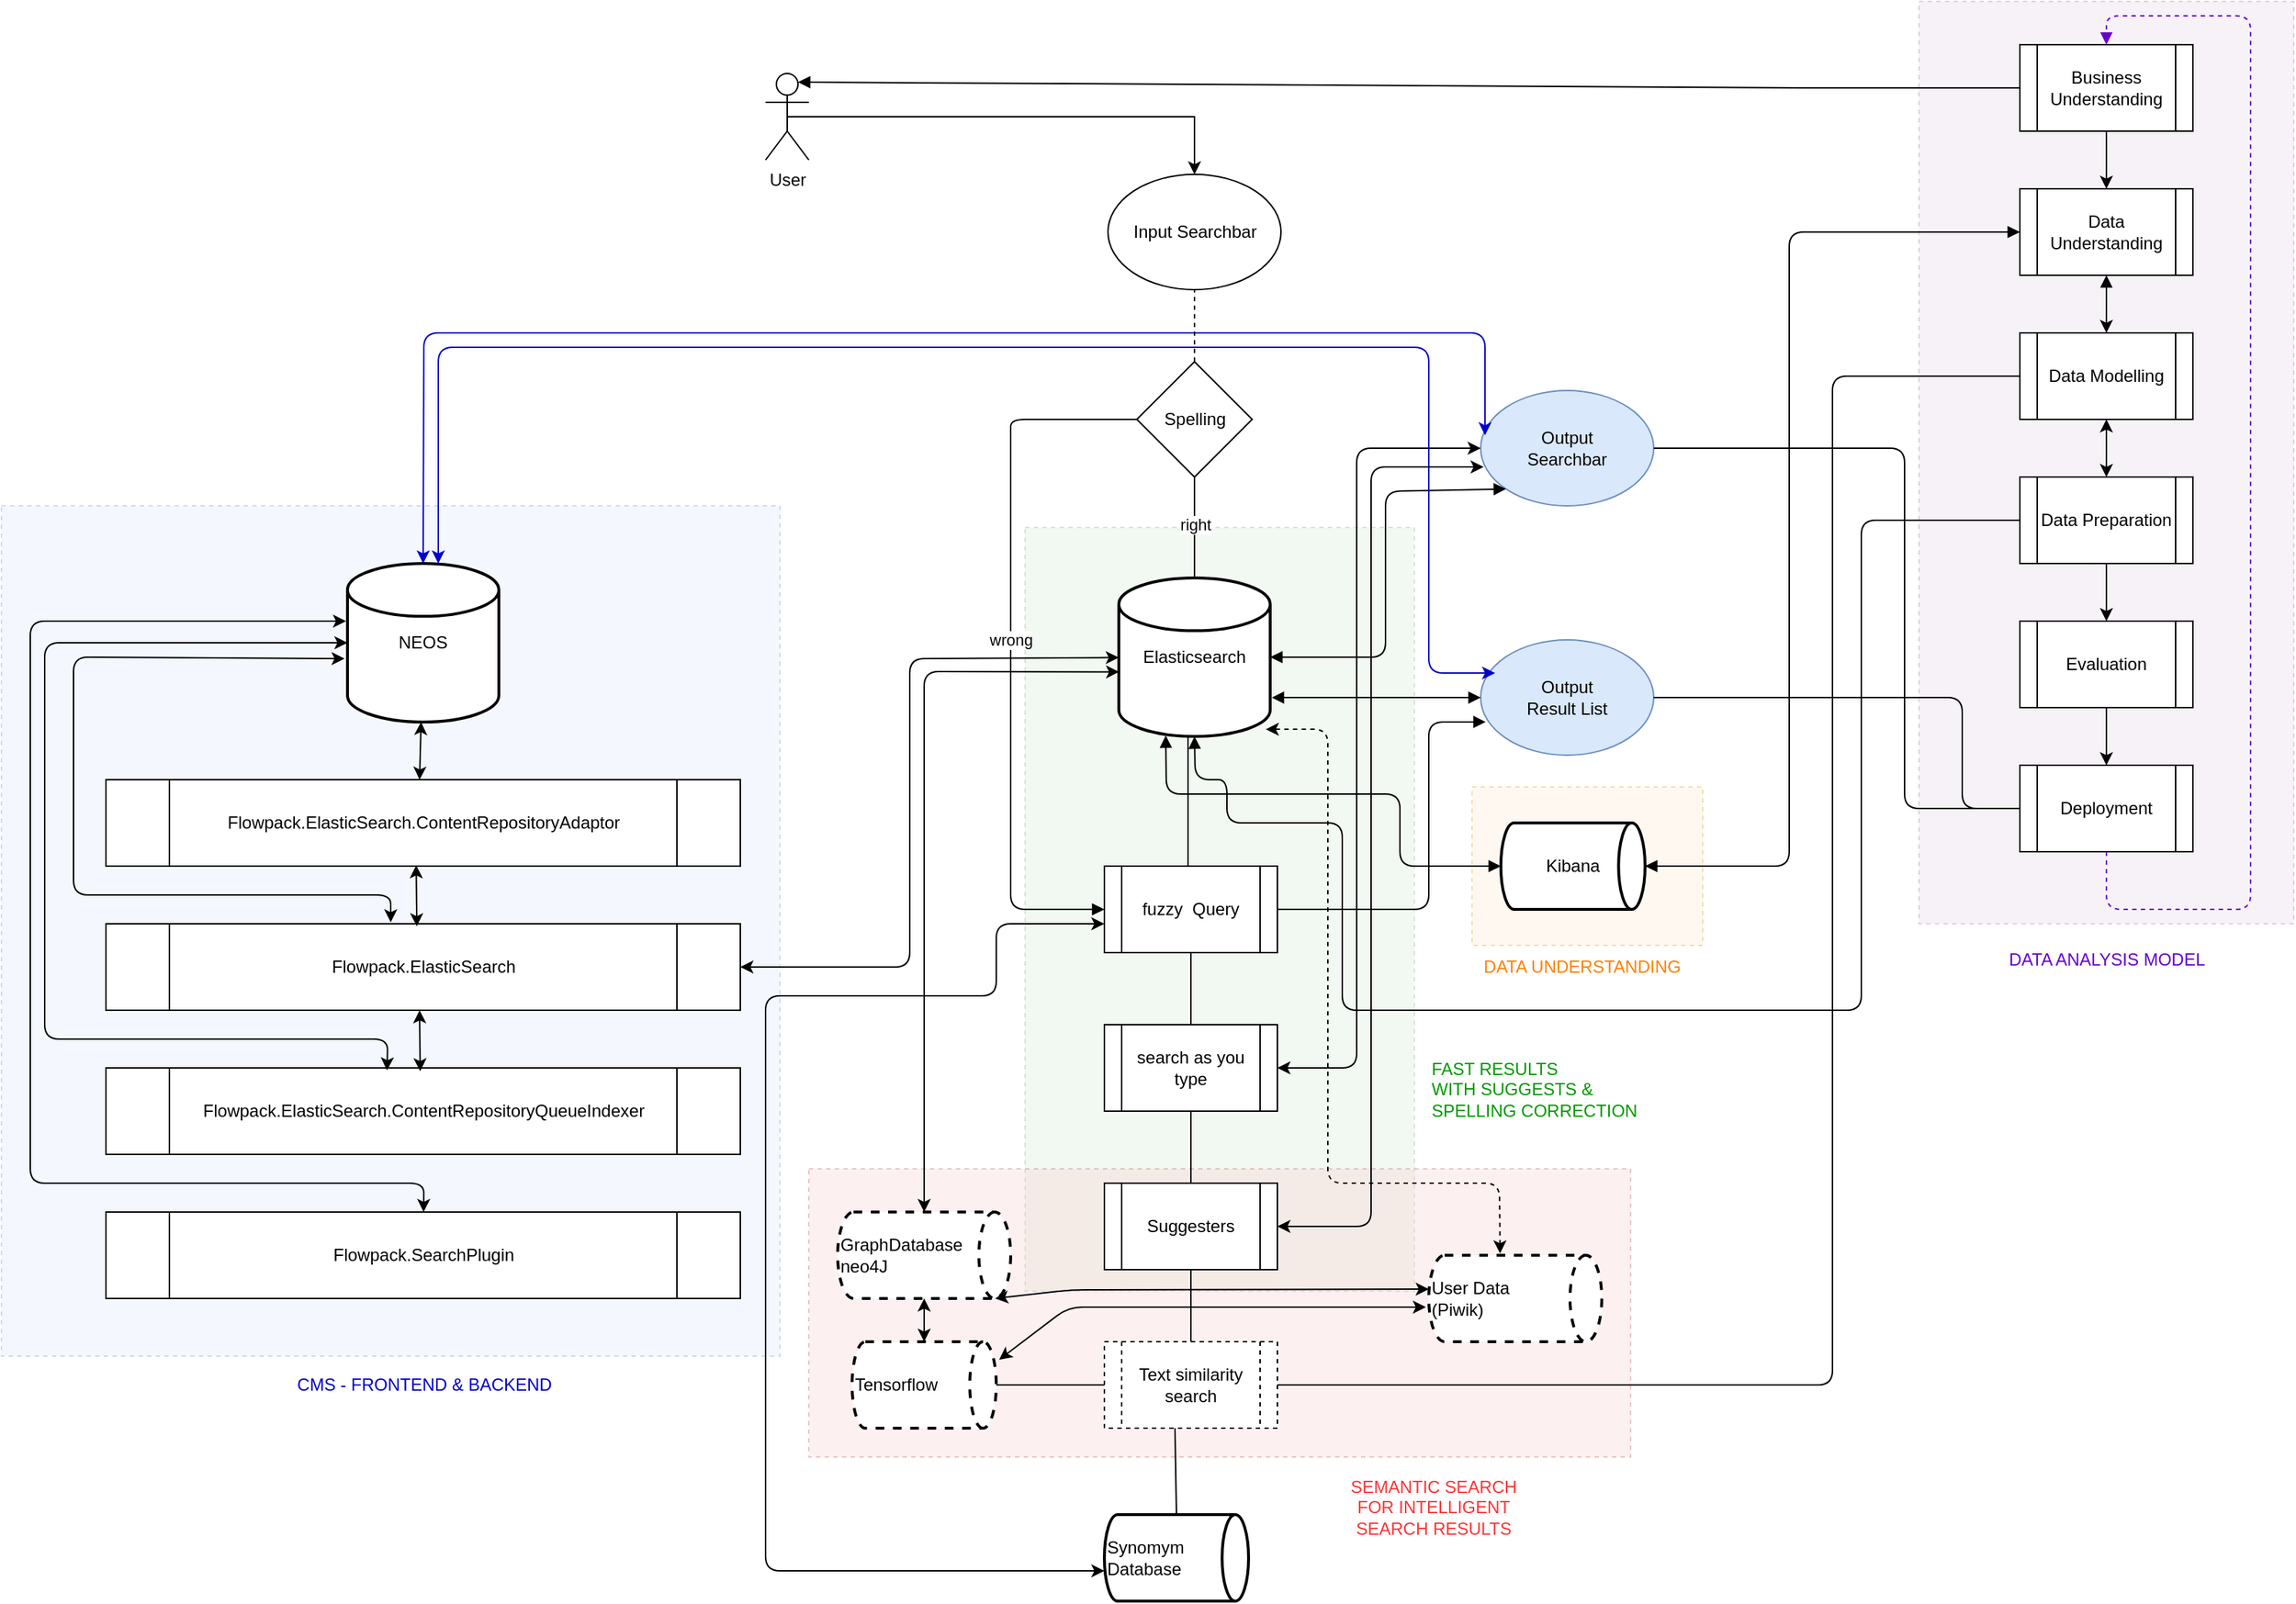 <mxfile version="14.7.1" type="github">
  <diagram id="7_7L2ho-NT4wiiEJmCcw" name="Page-1">
    <mxGraphModel dx="2370" dy="1207" grid="1" gridSize="10" guides="1" tooltips="1" connect="1" arrows="1" fold="1" page="1" pageScale="1" pageWidth="2336" pageHeight="1654" math="0" shadow="0">
      <root>
        <mxCell id="0" />
        <mxCell id="1" parent="0" />
        <mxCell id="9ktVZtuyX-oOmALaxKCN-19" value="" style="rounded=0;whiteSpace=wrap;html=1;dashed=1;fillColor=#e1d5e7;strokeColor=#9673a6;opacity=30;" parent="1" vertex="1">
          <mxGeometry x="1570" y="310" width="260" height="640" as="geometry" />
        </mxCell>
        <mxCell id="UFRlFdIGICOJZsdzC8Zl-15" value="" style="rounded=0;whiteSpace=wrap;html=1;dashed=1;fillColor=#ffe6cc;strokeColor=#d79b00;opacity=30;" parent="1" vertex="1">
          <mxGeometry x="1260" y="855" width="160" height="110" as="geometry" />
        </mxCell>
        <mxCell id="UFRlFdIGICOJZsdzC8Zl-1" value="" style="rounded=0;whiteSpace=wrap;html=1;dashed=1;fillColor=#dae8fc;strokeColor=#6c8ebf;opacity=30;" parent="1" vertex="1">
          <mxGeometry x="240" y="660" width="540" height="590" as="geometry" />
        </mxCell>
        <mxCell id="UFRlFdIGICOJZsdzC8Zl-14" value="" style="rounded=0;whiteSpace=wrap;html=1;dashed=1;fillColor=#d5e8d4;strokeColor=#82b366;opacity=30;" parent="1" vertex="1">
          <mxGeometry x="950" y="675" width="270" height="530" as="geometry" />
        </mxCell>
        <mxCell id="G18eYyR6MxpYeKFFHS0_-35" value="" style="rounded=0;whiteSpace=wrap;html=1;dashed=1;fillColor=#f8cecc;strokeColor=#b85450;opacity=30;" parent="1" vertex="1">
          <mxGeometry x="800" y="1120" width="570" height="200" as="geometry" />
        </mxCell>
        <mxCell id="G18eYyR6MxpYeKFFHS0_-17" style="edgeStyle=orthogonalEdgeStyle;rounded=0;orthogonalLoop=1;jettySize=auto;html=1;exitX=0.5;exitY=0.5;exitDx=0;exitDy=0;exitPerimeter=0;entryX=0.5;entryY=0;entryDx=0;entryDy=0;" parent="1" source="G18eYyR6MxpYeKFFHS0_-1" target="G18eYyR6MxpYeKFFHS0_-28" edge="1">
          <mxGeometry relative="1" as="geometry">
            <mxPoint x="1065" y="464" as="targetPoint" />
          </mxGeometry>
        </mxCell>
        <mxCell id="G18eYyR6MxpYeKFFHS0_-1" value="User" style="shape=umlActor;verticalLabelPosition=bottom;verticalAlign=top;html=1;outlineConnect=0;" parent="1" vertex="1">
          <mxGeometry x="770" y="360" width="30" height="60" as="geometry" />
        </mxCell>
        <mxCell id="G18eYyR6MxpYeKFFHS0_-3" value="Spelling" style="rhombus;whiteSpace=wrap;html=1;" parent="1" vertex="1">
          <mxGeometry x="1027.5" y="560" width="80" height="80" as="geometry" />
        </mxCell>
        <mxCell id="G18eYyR6MxpYeKFFHS0_-10" value="fuzzy &amp;nbsp;Query" style="shape=process;whiteSpace=wrap;html=1;backgroundOutline=1;" parent="1" vertex="1">
          <mxGeometry x="1005" y="910" width="120" height="60" as="geometry" />
        </mxCell>
        <mxCell id="G18eYyR6MxpYeKFFHS0_-11" value="search as you type" style="shape=process;whiteSpace=wrap;html=1;backgroundOutline=1;" parent="1" vertex="1">
          <mxGeometry x="1005" y="1020" width="120" height="60" as="geometry" />
        </mxCell>
        <mxCell id="G18eYyR6MxpYeKFFHS0_-12" value="" style="endArrow=none;html=1;entryX=0.5;entryY=0;entryDx=0;entryDy=0;exitX=0.5;exitY=1;exitDx=0;exitDy=0;" parent="1" source="G18eYyR6MxpYeKFFHS0_-10" target="G18eYyR6MxpYeKFFHS0_-11" edge="1">
          <mxGeometry width="50" height="50" relative="1" as="geometry">
            <mxPoint x="1065" y="950" as="sourcePoint" />
            <mxPoint x="1065" y="1002" as="targetPoint" />
          </mxGeometry>
        </mxCell>
        <mxCell id="G18eYyR6MxpYeKFFHS0_-13" value="Elasticsearch" style="strokeWidth=2;html=1;shape=mxgraph.flowchart.database;whiteSpace=wrap;" parent="1" vertex="1">
          <mxGeometry x="1015" y="710" width="105" height="110" as="geometry" />
        </mxCell>
        <mxCell id="G18eYyR6MxpYeKFFHS0_-21" value="Suggesters" style="shape=process;whiteSpace=wrap;html=1;backgroundOutline=1;" parent="1" vertex="1">
          <mxGeometry x="1005" y="1130" width="120" height="60" as="geometry" />
        </mxCell>
        <mxCell id="G18eYyR6MxpYeKFFHS0_-22" value="" style="endArrow=none;html=1;exitX=0.5;exitY=0;exitDx=0;exitDy=0;entryX=0.5;entryY=1;entryDx=0;entryDy=0;" parent="1" source="G18eYyR6MxpYeKFFHS0_-21" target="G18eYyR6MxpYeKFFHS0_-11" edge="1">
          <mxGeometry width="50" height="50" relative="1" as="geometry">
            <mxPoint x="1210" y="1010" as="sourcePoint" />
            <mxPoint x="1260" y="960" as="targetPoint" />
          </mxGeometry>
        </mxCell>
        <mxCell id="G18eYyR6MxpYeKFFHS0_-28" value="Input Searchbar" style="ellipse;whiteSpace=wrap;html=1;" parent="1" vertex="1">
          <mxGeometry x="1007.5" y="430" width="120" height="80" as="geometry" />
        </mxCell>
        <mxCell id="G18eYyR6MxpYeKFFHS0_-29" value="Text similarity search" style="shape=process;whiteSpace=wrap;html=1;backgroundOutline=1;dashed=1;" parent="1" vertex="1">
          <mxGeometry x="1005" y="1240" width="120" height="60" as="geometry" />
        </mxCell>
        <mxCell id="G18eYyR6MxpYeKFFHS0_-30" value="" style="endArrow=none;html=1;exitX=0.5;exitY=0;exitDx=0;exitDy=0;entryX=0.5;entryY=1;entryDx=0;entryDy=0;" parent="1" source="G18eYyR6MxpYeKFFHS0_-29" target="G18eYyR6MxpYeKFFHS0_-21" edge="1">
          <mxGeometry width="50" height="50" relative="1" as="geometry">
            <mxPoint x="1310" y="1160" as="sourcePoint" />
            <mxPoint x="1360" y="1110" as="targetPoint" />
          </mxGeometry>
        </mxCell>
        <mxCell id="G18eYyR6MxpYeKFFHS0_-31" value="&lt;div&gt;Tensorflow&lt;/div&gt;" style="strokeWidth=2;html=1;shape=mxgraph.flowchart.direct_data;whiteSpace=wrap;align=left;dashed=1;" parent="1" vertex="1">
          <mxGeometry x="830" y="1240" width="100" height="60" as="geometry" />
        </mxCell>
        <mxCell id="G18eYyR6MxpYeKFFHS0_-33" value="" style="endArrow=none;html=1;entryX=0;entryY=0.5;entryDx=0;entryDy=0;" parent="1" source="G18eYyR6MxpYeKFFHS0_-31" target="G18eYyR6MxpYeKFFHS0_-29" edge="1">
          <mxGeometry width="50" height="50" relative="1" as="geometry">
            <mxPoint x="1180" y="650" as="sourcePoint" />
            <mxPoint x="990" y="970" as="targetPoint" />
          </mxGeometry>
        </mxCell>
        <mxCell id="G18eYyR6MxpYeKFFHS0_-34" value="" style="endArrow=none;html=1;" parent="1" edge="1">
          <mxGeometry width="50" height="50" relative="1" as="geometry">
            <mxPoint x="1063" y="910" as="sourcePoint" />
            <mxPoint x="1063" y="820" as="targetPoint" />
          </mxGeometry>
        </mxCell>
        <mxCell id="G18eYyR6MxpYeKFFHS0_-40" value="Output &lt;br&gt;Searchbar" style="ellipse;whiteSpace=wrap;html=1;fillColor=#dae8fc;strokeColor=#6c8ebf;" parent="1" vertex="1">
          <mxGeometry x="1266" y="580" width="120" height="80" as="geometry" />
        </mxCell>
        <mxCell id="G18eYyR6MxpYeKFFHS0_-41" value="Output &lt;br&gt;Result List" style="ellipse;whiteSpace=wrap;html=1;fillColor=#dae8fc;strokeColor=#6c8ebf;" parent="1" vertex="1">
          <mxGeometry x="1266" y="753" width="120" height="80" as="geometry" />
        </mxCell>
        <mxCell id="G18eYyR6MxpYeKFFHS0_-46" value="right" style="endArrow=none;html=1;entryX=0.5;entryY=1;entryDx=0;entryDy=0;" parent="1" source="G18eYyR6MxpYeKFFHS0_-13" target="G18eYyR6MxpYeKFFHS0_-3" edge="1">
          <mxGeometry x="0.071" width="50" height="50" relative="1" as="geometry">
            <mxPoint x="1066.25" y="590" as="sourcePoint" />
            <mxPoint x="1230" y="630" as="targetPoint" />
            <Array as="points" />
            <mxPoint as="offset" />
          </mxGeometry>
        </mxCell>
        <mxCell id="G18eYyR6MxpYeKFFHS0_-49" value="" style="endArrow=none;html=1;entryX=0;entryY=0.5;entryDx=0;entryDy=0;exitX=0;exitY=0.5;exitDx=0;exitDy=0;startArrow=block;startFill=1;" parent="1" source="G18eYyR6MxpYeKFFHS0_-10" target="G18eYyR6MxpYeKFFHS0_-3" edge="1">
          <mxGeometry width="50" height="50" relative="1" as="geometry">
            <mxPoint x="1017.5" y="620" as="sourcePoint" />
            <mxPoint x="1230" y="630" as="targetPoint" />
            <Array as="points">
              <mxPoint x="940" y="940" />
              <mxPoint x="940" y="620" />
              <mxPoint x="940" y="600" />
            </Array>
          </mxGeometry>
        </mxCell>
        <mxCell id="G18eYyR6MxpYeKFFHS0_-50" value="wrong" style="edgeLabel;html=1;align=center;verticalAlign=middle;resizable=0;points=[];" parent="G18eYyR6MxpYeKFFHS0_-49" vertex="1" connectable="0">
          <mxGeometry x="-0.049" relative="1" as="geometry">
            <mxPoint y="-18" as="offset" />
          </mxGeometry>
        </mxCell>
        <mxCell id="9ktVZtuyX-oOmALaxKCN-1" value="" style="endArrow=block;html=1;exitX=1;exitY=0.5;exitDx=0;exitDy=0;exitPerimeter=0;entryX=0;entryY=1;entryDx=0;entryDy=0;startArrow=block;startFill=1;endFill=1;" parent="1" source="G18eYyR6MxpYeKFFHS0_-13" target="G18eYyR6MxpYeKFFHS0_-40" edge="1">
          <mxGeometry width="50" height="50" relative="1" as="geometry">
            <mxPoint x="1150" y="770" as="sourcePoint" />
            <mxPoint x="1200" y="630" as="targetPoint" />
            <Array as="points">
              <mxPoint x="1200" y="765" />
              <mxPoint x="1200" y="650" />
            </Array>
          </mxGeometry>
        </mxCell>
        <mxCell id="9ktVZtuyX-oOmALaxKCN-2" value="" style="endArrow=block;html=1;exitX=1.01;exitY=0.755;exitDx=0;exitDy=0;exitPerimeter=0;startArrow=block;startFill=1;endFill=1;" parent="1" source="G18eYyR6MxpYeKFFHS0_-13" target="G18eYyR6MxpYeKFFHS0_-41" edge="1">
          <mxGeometry width="50" height="50" relative="1" as="geometry">
            <mxPoint x="1400" y="640" as="sourcePoint" />
            <mxPoint x="1450" y="590" as="targetPoint" />
          </mxGeometry>
        </mxCell>
        <mxCell id="9ktVZtuyX-oOmALaxKCN-3" value="SEMANTIC SEARCH &lt;br&gt;FOR INTELLIGENT &lt;br&gt;SEARCH RESULTS" style="text;html=1;align=center;verticalAlign=middle;resizable=0;points=[];autosize=1;strokeColor=none;fontColor=#FF3333;" parent="1" vertex="1">
          <mxGeometry x="1168" y="1330" width="130" height="50" as="geometry" />
        </mxCell>
        <mxCell id="9ktVZtuyX-oOmALaxKCN-4" value="Business Understanding" style="shape=process;whiteSpace=wrap;html=1;backgroundOutline=1;" parent="1" vertex="1">
          <mxGeometry x="1640" y="340" width="120" height="60" as="geometry" />
        </mxCell>
        <mxCell id="9ktVZtuyX-oOmALaxKCN-5" value="Data Understanding" style="shape=process;whiteSpace=wrap;html=1;backgroundOutline=1;" parent="1" vertex="1">
          <mxGeometry x="1640" y="440" width="120" height="60" as="geometry" />
        </mxCell>
        <mxCell id="9ktVZtuyX-oOmALaxKCN-6" value="Data Modelling" style="shape=process;whiteSpace=wrap;html=1;backgroundOutline=1;" parent="1" vertex="1">
          <mxGeometry x="1640" y="540" width="120" height="60" as="geometry" />
        </mxCell>
        <mxCell id="9ktVZtuyX-oOmALaxKCN-7" value="Data Preparation" style="shape=process;whiteSpace=wrap;html=1;backgroundOutline=1;" parent="1" vertex="1">
          <mxGeometry x="1640" y="640" width="120" height="60" as="geometry" />
        </mxCell>
        <mxCell id="9ktVZtuyX-oOmALaxKCN-9" value="Evaluation" style="shape=process;whiteSpace=wrap;html=1;backgroundOutline=1;" parent="1" vertex="1">
          <mxGeometry x="1640" y="740" width="120" height="60" as="geometry" />
        </mxCell>
        <mxCell id="9ktVZtuyX-oOmALaxKCN-10" value="Deployment" style="shape=process;whiteSpace=wrap;html=1;backgroundOutline=1;" parent="1" vertex="1">
          <mxGeometry x="1640" y="840" width="120" height="60" as="geometry" />
        </mxCell>
        <mxCell id="9ktVZtuyX-oOmALaxKCN-11" value="" style="endArrow=classic;html=1;fontColor=#FF3333;exitX=0.5;exitY=1;exitDx=0;exitDy=0;" parent="1" source="9ktVZtuyX-oOmALaxKCN-4" target="9ktVZtuyX-oOmALaxKCN-5" edge="1">
          <mxGeometry width="50" height="50" relative="1" as="geometry">
            <mxPoint x="1530" y="640" as="sourcePoint" />
            <mxPoint x="1580" y="590" as="targetPoint" />
          </mxGeometry>
        </mxCell>
        <mxCell id="9ktVZtuyX-oOmALaxKCN-12" value="" style="endArrow=classic;html=1;fontColor=#FF3333;exitX=0.5;exitY=1;exitDx=0;exitDy=0;startArrow=block;startFill=1;" parent="1" source="9ktVZtuyX-oOmALaxKCN-5" target="9ktVZtuyX-oOmALaxKCN-6" edge="1">
          <mxGeometry width="50" height="50" relative="1" as="geometry">
            <mxPoint x="1530" y="640" as="sourcePoint" />
            <mxPoint x="1580" y="590" as="targetPoint" />
          </mxGeometry>
        </mxCell>
        <mxCell id="9ktVZtuyX-oOmALaxKCN-14" value="" style="endArrow=classic;html=1;fontColor=#FF3333;entryX=0.5;entryY=0;entryDx=0;entryDy=0;" parent="1" source="9ktVZtuyX-oOmALaxKCN-7" target="9ktVZtuyX-oOmALaxKCN-9" edge="1">
          <mxGeometry width="50" height="50" relative="1" as="geometry">
            <mxPoint x="1530" y="640" as="sourcePoint" />
            <mxPoint x="1700" y="750" as="targetPoint" />
          </mxGeometry>
        </mxCell>
        <mxCell id="9ktVZtuyX-oOmALaxKCN-15" value="" style="endArrow=classic;html=1;fontColor=#FF3333;exitX=0.5;exitY=1;exitDx=0;exitDy=0;" parent="1" source="9ktVZtuyX-oOmALaxKCN-9" target="9ktVZtuyX-oOmALaxKCN-10" edge="1">
          <mxGeometry width="50" height="50" relative="1" as="geometry">
            <mxPoint x="1530" y="700" as="sourcePoint" />
            <mxPoint x="1580" y="650" as="targetPoint" />
          </mxGeometry>
        </mxCell>
        <mxCell id="9ktVZtuyX-oOmALaxKCN-16" value="" style="endArrow=classic;startArrow=classic;html=1;fontColor=#FF3333;exitX=0.5;exitY=0;exitDx=0;exitDy=0;entryX=0.5;entryY=1;entryDx=0;entryDy=0;" parent="1" source="9ktVZtuyX-oOmALaxKCN-7" target="9ktVZtuyX-oOmALaxKCN-6" edge="1">
          <mxGeometry width="50" height="50" relative="1" as="geometry">
            <mxPoint x="1530" y="700" as="sourcePoint" />
            <mxPoint x="1580" y="650" as="targetPoint" />
          </mxGeometry>
        </mxCell>
        <mxCell id="9ktVZtuyX-oOmALaxKCN-17" value="&lt;div align=&quot;center&quot;&gt;Kibana&lt;/div&gt;" style="strokeWidth=2;html=1;shape=mxgraph.flowchart.direct_data;whiteSpace=wrap;align=center;" parent="1" vertex="1">
          <mxGeometry x="1280" y="880" width="100" height="60" as="geometry" />
        </mxCell>
        <mxCell id="9ktVZtuyX-oOmALaxKCN-18" value="" style="endArrow=block;html=1;fontColor=#FF3333;exitX=0;exitY=0.5;exitDx=0;exitDy=0;exitPerimeter=0;startArrow=block;startFill=1;endFill=1;entryX=0.31;entryY=0.994;entryDx=0;entryDy=0;entryPerimeter=0;" parent="1" source="9ktVZtuyX-oOmALaxKCN-17" target="G18eYyR6MxpYeKFFHS0_-13" edge="1">
          <mxGeometry width="50" height="50" relative="1" as="geometry">
            <mxPoint x="1220" y="880" as="sourcePoint" />
            <mxPoint x="1050" y="840" as="targetPoint" />
            <Array as="points">
              <mxPoint x="1210" y="910" />
              <mxPoint x="1210" y="860" />
              <mxPoint x="1048" y="860" />
            </Array>
          </mxGeometry>
        </mxCell>
        <mxCell id="9ktVZtuyX-oOmALaxKCN-20" value="&lt;font color=&quot;#6600CC&quot;&gt;DATA ANALYSIS MODEL&lt;/font&gt;" style="text;html=1;align=center;verticalAlign=middle;resizable=0;points=[];autosize=1;strokeColor=none;fontColor=#FF3333;" parent="1" vertex="1">
          <mxGeometry x="1625" y="965" width="150" height="20" as="geometry" />
        </mxCell>
        <mxCell id="9ktVZtuyX-oOmALaxKCN-21" value="" style="endArrow=block;html=1;fontColor=#FF3333;exitX=0;exitY=0.5;exitDx=0;exitDy=0;entryX=0.75;entryY=0.1;entryDx=0;entryDy=0;entryPerimeter=0;endFill=1;" parent="1" source="9ktVZtuyX-oOmALaxKCN-4" target="G18eYyR6MxpYeKFFHS0_-1" edge="1">
          <mxGeometry width="50" height="50" relative="1" as="geometry">
            <mxPoint x="1220" y="670" as="sourcePoint" />
            <mxPoint x="1270" y="620" as="targetPoint" />
            <Array as="points">
              <mxPoint x="1500" y="370" />
            </Array>
          </mxGeometry>
        </mxCell>
        <mxCell id="9ktVZtuyX-oOmALaxKCN-22" value="" style="endArrow=block;html=1;fontColor=#FF3333;exitX=1;exitY=0.5;exitDx=0;exitDy=0;exitPerimeter=0;entryX=0;entryY=0.5;entryDx=0;entryDy=0;startArrow=block;startFill=1;endFill=1;" parent="1" source="9ktVZtuyX-oOmALaxKCN-17" target="9ktVZtuyX-oOmALaxKCN-5" edge="1">
          <mxGeometry width="50" height="50" relative="1" as="geometry">
            <mxPoint x="1400" y="910" as="sourcePoint" />
            <mxPoint x="1450" y="860" as="targetPoint" />
            <Array as="points">
              <mxPoint x="1480" y="910" />
              <mxPoint x="1480" y="470" />
            </Array>
          </mxGeometry>
        </mxCell>
        <mxCell id="9ktVZtuyX-oOmALaxKCN-23" value="" style="endArrow=none;html=1;fontColor=#FF3333;exitX=0.5;exitY=1;exitDx=0;exitDy=0;exitPerimeter=0;startArrow=block;startFill=1;" parent="1" source="G18eYyR6MxpYeKFFHS0_-13" target="9ktVZtuyX-oOmALaxKCN-7" edge="1">
          <mxGeometry width="50" height="50" relative="1" as="geometry">
            <mxPoint x="1170" y="680" as="sourcePoint" />
            <mxPoint x="1220" y="630" as="targetPoint" />
            <Array as="points">
              <mxPoint x="1068" y="850" />
              <mxPoint x="1090" y="850" />
              <mxPoint x="1090" y="880" />
              <mxPoint x="1170" y="880" />
              <mxPoint x="1170" y="1010" />
              <mxPoint x="1530" y="1010" />
              <mxPoint x="1530" y="670" />
            </Array>
          </mxGeometry>
        </mxCell>
        <mxCell id="9ktVZtuyX-oOmALaxKCN-24" value="" style="endArrow=none;html=1;fontColor=#FF3333;entryX=0;entryY=0.5;entryDx=0;entryDy=0;exitX=1;exitY=0.5;exitDx=0;exitDy=0;" parent="1" source="G18eYyR6MxpYeKFFHS0_-29" target="9ktVZtuyX-oOmALaxKCN-6" edge="1">
          <mxGeometry width="50" height="50" relative="1" as="geometry">
            <mxPoint x="1500" y="570" as="sourcePoint" />
            <mxPoint x="1220" y="780" as="targetPoint" />
            <Array as="points">
              <mxPoint x="1510" y="1270" />
              <mxPoint x="1510" y="570" />
            </Array>
          </mxGeometry>
        </mxCell>
        <mxCell id="9ktVZtuyX-oOmALaxKCN-25" value="" style="endArrow=none;html=1;fontColor=#FF3333;entryX=1;entryY=0.5;entryDx=0;entryDy=0;exitX=0;exitY=0.5;exitDx=0;exitDy=0;" parent="1" source="9ktVZtuyX-oOmALaxKCN-10" target="G18eYyR6MxpYeKFFHS0_-41" edge="1">
          <mxGeometry width="50" height="50" relative="1" as="geometry">
            <mxPoint x="1170" y="830" as="sourcePoint" />
            <mxPoint x="1220" y="780" as="targetPoint" />
            <Array as="points">
              <mxPoint x="1600" y="870" />
              <mxPoint x="1600" y="793" />
            </Array>
          </mxGeometry>
        </mxCell>
        <mxCell id="9ktVZtuyX-oOmALaxKCN-26" value="" style="endArrow=none;html=1;fontColor=#FF3333;entryX=1;entryY=0.5;entryDx=0;entryDy=0;exitX=0;exitY=0.5;exitDx=0;exitDy=0;" parent="1" source="9ktVZtuyX-oOmALaxKCN-10" target="G18eYyR6MxpYeKFFHS0_-40" edge="1">
          <mxGeometry width="50" height="50" relative="1" as="geometry">
            <mxPoint x="1170" y="830" as="sourcePoint" />
            <mxPoint x="1220" y="780" as="targetPoint" />
            <Array as="points">
              <mxPoint x="1560" y="870" />
              <mxPoint x="1560" y="620" />
            </Array>
          </mxGeometry>
        </mxCell>
        <mxCell id="ZW9xlL13osjUOSifb-CE-1" value="NEOS" style="strokeWidth=2;html=1;shape=mxgraph.flowchart.database;whiteSpace=wrap;" parent="1" vertex="1">
          <mxGeometry x="480" y="700" width="105" height="110" as="geometry" />
        </mxCell>
        <mxCell id="ZW9xlL13osjUOSifb-CE-2" value="Flowpack.ElasticSearch" style="shape=process;whiteSpace=wrap;html=1;backgroundOutline=1;" parent="1" vertex="1">
          <mxGeometry x="312.5" y="950" width="440" height="60" as="geometry" />
        </mxCell>
        <mxCell id="ZW9xlL13osjUOSifb-CE-3" value="Flowpack.ElasticSearch.ContentRepositoryAdaptor" style="shape=process;whiteSpace=wrap;html=1;backgroundOutline=1;" parent="1" vertex="1">
          <mxGeometry x="312.5" y="850" width="440" height="60" as="geometry" />
        </mxCell>
        <mxCell id="ZW9xlL13osjUOSifb-CE-4" value="Flowpack.ElasticSearch.ContentRepositoryQueueIndexer" style="shape=process;whiteSpace=wrap;html=1;backgroundOutline=1;" parent="1" vertex="1">
          <mxGeometry x="312.5" y="1050" width="440" height="60" as="geometry" />
        </mxCell>
        <mxCell id="ZW9xlL13osjUOSifb-CE-5" value="Flowpack.SearchPlugin" style="shape=process;whiteSpace=wrap;html=1;backgroundOutline=1;" parent="1" vertex="1">
          <mxGeometry x="312.5" y="1150" width="440" height="60" as="geometry" />
        </mxCell>
        <mxCell id="ZW9xlL13osjUOSifb-CE-6" value="" style="endArrow=classic;startArrow=classic;html=1;exitX=1;exitY=0.5;exitDx=0;exitDy=0;" parent="1" source="ZW9xlL13osjUOSifb-CE-2" target="G18eYyR6MxpYeKFFHS0_-13" edge="1">
          <mxGeometry width="50" height="50" relative="1" as="geometry">
            <mxPoint x="1160" y="960" as="sourcePoint" />
            <mxPoint x="910" y="880" as="targetPoint" />
            <Array as="points">
              <mxPoint x="870" y="980" />
              <mxPoint x="870" y="766" />
            </Array>
          </mxGeometry>
        </mxCell>
        <mxCell id="ZW9xlL13osjUOSifb-CE-7" value="" style="endArrow=classic;startArrow=classic;html=1;" parent="1" target="ZW9xlL13osjUOSifb-CE-1" edge="1">
          <mxGeometry width="50" height="50" relative="1" as="geometry">
            <mxPoint x="530" y="850" as="sourcePoint" />
            <mxPoint x="1100" y="860" as="targetPoint" />
          </mxGeometry>
        </mxCell>
        <mxCell id="ZW9xlL13osjUOSifb-CE-8" value="" style="endArrow=classic;startArrow=classic;html=1;entryX=0.489;entryY=0.99;entryDx=0;entryDy=0;entryPerimeter=0;exitX=0.49;exitY=0.029;exitDx=0;exitDy=0;exitPerimeter=0;" parent="1" source="ZW9xlL13osjUOSifb-CE-2" target="ZW9xlL13osjUOSifb-CE-3" edge="1">
          <mxGeometry width="50" height="50" relative="1" as="geometry">
            <mxPoint x="530" y="950" as="sourcePoint" />
            <mxPoint x="531.053" y="910" as="targetPoint" />
          </mxGeometry>
        </mxCell>
        <mxCell id="ZW9xlL13osjUOSifb-CE-10" value="" style="endArrow=classic;startArrow=classic;html=1;entryX=0.489;entryY=0.99;entryDx=0;entryDy=0;entryPerimeter=0;exitX=0.49;exitY=0.029;exitDx=0;exitDy=0;exitPerimeter=0;" parent="1" edge="1">
          <mxGeometry width="50" height="50" relative="1" as="geometry">
            <mxPoint x="530.44" y="1052.34" as="sourcePoint" />
            <mxPoint x="530.0" y="1010.0" as="targetPoint" />
          </mxGeometry>
        </mxCell>
        <mxCell id="ZW9xlL13osjUOSifb-CE-11" value="" style="endArrow=classic;startArrow=classic;html=1;" parent="1" edge="1" target="ZW9xlL13osjUOSifb-CE-5">
          <mxGeometry width="50" height="50" relative="1" as="geometry">
            <mxPoint x="479" y="740" as="sourcePoint" />
            <mxPoint x="280" y="1130.0" as="targetPoint" />
            <Array as="points">
              <mxPoint x="260" y="740" />
              <mxPoint x="260" y="1130" />
              <mxPoint x="533" y="1130" />
            </Array>
          </mxGeometry>
        </mxCell>
        <mxCell id="ZW9xlL13osjUOSifb-CE-12" value="" style="endArrow=classic;startArrow=classic;html=1;exitX=0.443;exitY=0.029;exitDx=0;exitDy=0;exitPerimeter=0;" parent="1" source="ZW9xlL13osjUOSifb-CE-4" target="ZW9xlL13osjUOSifb-CE-1" edge="1">
          <mxGeometry width="50" height="50" relative="1" as="geometry">
            <mxPoint x="508" y="1060" as="sourcePoint" />
            <mxPoint x="270" y="770" as="targetPoint" />
            <Array as="points">
              <mxPoint x="508" y="1030" />
              <mxPoint x="270" y="1030" />
              <mxPoint x="270" y="755" />
            </Array>
          </mxGeometry>
        </mxCell>
        <mxCell id="ZW9xlL13osjUOSifb-CE-13" value="" style="endArrow=classic;startArrow=classic;html=1;" parent="1" edge="1">
          <mxGeometry width="50" height="50" relative="1" as="geometry">
            <mxPoint x="510" y="949" as="sourcePoint" />
            <mxPoint x="478" y="766" as="targetPoint" />
            <Array as="points">
              <mxPoint x="510" y="930" />
              <mxPoint x="290" y="930" />
              <mxPoint x="290" y="765" />
            </Array>
          </mxGeometry>
        </mxCell>
        <mxCell id="ZW9xlL13osjUOSifb-CE-15" value="" style="endArrow=classic;startArrow=classic;html=1;entryX=1;entryY=0.5;entryDx=0;entryDy=0;" parent="1" source="G18eYyR6MxpYeKFFHS0_-40" target="G18eYyR6MxpYeKFFHS0_-11" edge="1">
          <mxGeometry width="50" height="50" relative="1" as="geometry">
            <mxPoint x="1160" y="620" as="sourcePoint" />
            <mxPoint x="450" y="870" as="targetPoint" />
            <Array as="points">
              <mxPoint x="1180" y="620" />
              <mxPoint x="1180" y="1050" />
            </Array>
          </mxGeometry>
        </mxCell>
        <mxCell id="ZW9xlL13osjUOSifb-CE-16" value="Synomym&lt;br&gt;Database" style="strokeWidth=2;html=1;shape=mxgraph.flowchart.direct_data;whiteSpace=wrap;align=left;" parent="1" vertex="1">
          <mxGeometry x="1005" y="1360" width="100" height="60" as="geometry" />
        </mxCell>
        <mxCell id="ZW9xlL13osjUOSifb-CE-17" value="" style="endArrow=none;html=1;entryX=0.408;entryY=1;entryDx=0;entryDy=0;exitX=0.5;exitY=0;exitDx=0;exitDy=0;exitPerimeter=0;entryPerimeter=0;" parent="1" source="ZW9xlL13osjUOSifb-CE-16" target="G18eYyR6MxpYeKFFHS0_-29" edge="1">
          <mxGeometry width="50" height="50" relative="1" as="geometry">
            <mxPoint x="940" y="1280" as="sourcePoint" />
            <mxPoint x="1015" y="1280" as="targetPoint" />
          </mxGeometry>
        </mxCell>
        <mxCell id="ZW9xlL13osjUOSifb-CE-19" value="" style="endArrow=classic;startArrow=classic;html=1;exitX=0;exitY=0.65;exitDx=0;exitDy=0;exitPerimeter=0;" parent="1" source="ZW9xlL13osjUOSifb-CE-16" edge="1">
          <mxGeometry width="50" height="50" relative="1" as="geometry">
            <mxPoint x="960" y="1410" as="sourcePoint" />
            <mxPoint x="1005" y="950" as="targetPoint" />
            <Array as="points">
              <mxPoint x="770" y="1399" />
              <mxPoint x="770" y="1000" />
              <mxPoint x="930" y="1000" />
              <mxPoint x="930" y="950" />
            </Array>
          </mxGeometry>
        </mxCell>
        <mxCell id="UFRlFdIGICOJZsdzC8Zl-2" value="" style="endArrow=classic;startArrow=classic;html=1;exitX=0.025;exitY=0.388;exitDx=0;exitDy=0;exitPerimeter=0;entryX=0.5;entryY=0;entryDx=0;entryDy=0;entryPerimeter=0;fillColor=#f8cecc;strokeColor=#0000CC;" parent="1" source="G18eYyR6MxpYeKFFHS0_-40" target="ZW9xlL13osjUOSifb-CE-1" edge="1">
          <mxGeometry width="50" height="50" relative="1" as="geometry">
            <mxPoint x="1260" y="630" as="sourcePoint" />
            <mxPoint x="540" y="560" as="targetPoint" />
            <Array as="points">
              <mxPoint x="1269" y="540" />
              <mxPoint x="1160" y="540" />
              <mxPoint x="533" y="540" />
            </Array>
          </mxGeometry>
        </mxCell>
        <mxCell id="UFRlFdIGICOJZsdzC8Zl-3" value="" style="endArrow=classic;startArrow=classic;html=1;fillColor=#f8cecc;strokeColor=#0000CC;" parent="1" edge="1">
          <mxGeometry width="50" height="50" relative="1" as="geometry">
            <mxPoint x="1276" y="776" as="sourcePoint" />
            <mxPoint x="543" y="700" as="targetPoint" />
            <Array as="points">
              <mxPoint x="1230" y="776" />
              <mxPoint x="1230" y="550" />
              <mxPoint x="543" y="550" />
            </Array>
          </mxGeometry>
        </mxCell>
        <mxCell id="UFRlFdIGICOJZsdzC8Zl-7" value="" style="endArrow=classic;startArrow=classic;html=1;exitX=1;exitY=0.5;exitDx=0;exitDy=0;entryX=0.017;entryY=0.663;entryDx=0;entryDy=0;entryPerimeter=0;" parent="1" source="G18eYyR6MxpYeKFFHS0_-21" target="G18eYyR6MxpYeKFFHS0_-40" edge="1">
          <mxGeometry width="50" height="50" relative="1" as="geometry">
            <mxPoint x="1130" y="1160" as="sourcePoint" />
            <mxPoint x="1180" y="1110" as="targetPoint" />
            <Array as="points">
              <mxPoint x="1190" y="1160" />
              <mxPoint x="1190" y="633" />
            </Array>
          </mxGeometry>
        </mxCell>
        <mxCell id="UFRlFdIGICOJZsdzC8Zl-10" value="&lt;div&gt;GraphDatabase&lt;/div&gt;&lt;div&gt;neo4J&lt;br&gt;&lt;/div&gt;" style="strokeWidth=2;html=1;shape=mxgraph.flowchart.direct_data;whiteSpace=wrap;align=left;dashed=1;" parent="1" vertex="1">
          <mxGeometry x="820" y="1150" width="120" height="60" as="geometry" />
        </mxCell>
        <mxCell id="UFRlFdIGICOJZsdzC8Zl-11" value="" style="endArrow=classic;startArrow=classic;html=1;strokeColor=#000000;exitX=0.5;exitY=0;exitDx=0;exitDy=0;exitPerimeter=0;" parent="1" source="G18eYyR6MxpYeKFFHS0_-31" target="UFRlFdIGICOJZsdzC8Zl-10" edge="1">
          <mxGeometry width="50" height="50" relative="1" as="geometry">
            <mxPoint x="980" y="1260" as="sourcePoint" />
            <mxPoint x="1030" y="1210" as="targetPoint" />
          </mxGeometry>
        </mxCell>
        <mxCell id="UFRlFdIGICOJZsdzC8Zl-12" value="" style="endArrow=classic;startArrow=classic;html=1;strokeColor=#000000;exitX=0.5;exitY=0;exitDx=0;exitDy=0;exitPerimeter=0;entryX=0.002;entryY=0.593;entryDx=0;entryDy=0;entryPerimeter=0;" parent="1" source="UFRlFdIGICOJZsdzC8Zl-10" target="G18eYyR6MxpYeKFFHS0_-13" edge="1">
          <mxGeometry width="50" height="50" relative="1" as="geometry">
            <mxPoint x="980" y="1080" as="sourcePoint" />
            <mxPoint x="910" y="900" as="targetPoint" />
            <Array as="points">
              <mxPoint x="880" y="775" />
            </Array>
          </mxGeometry>
        </mxCell>
        <mxCell id="UFRlFdIGICOJZsdzC8Zl-13" value="" style="endArrow=block;startArrow=none;html=1;strokeColor=#000000;exitX=1;exitY=0.5;exitDx=0;exitDy=0;entryX=0.029;entryY=0.712;entryDx=0;entryDy=0;entryPerimeter=0;endFill=1;startFill=0;" parent="1" source="G18eYyR6MxpYeKFFHS0_-10" target="G18eYyR6MxpYeKFFHS0_-41" edge="1">
          <mxGeometry width="50" height="50" relative="1" as="geometry">
            <mxPoint x="1140" y="940" as="sourcePoint" />
            <mxPoint x="1284" y="810" as="targetPoint" />
            <Array as="points">
              <mxPoint x="1230" y="940" />
              <mxPoint x="1230" y="810" />
            </Array>
          </mxGeometry>
        </mxCell>
        <mxCell id="UFRlFdIGICOJZsdzC8Zl-16" value="&lt;font color=&quot;#FF8000&quot;&gt;DATA UNDERSTANDING&lt;br&gt;&lt;/font&gt;" style="text;html=1;align=center;verticalAlign=middle;resizable=0;points=[];autosize=1;" parent="1" vertex="1">
          <mxGeometry x="1261" y="970" width="150" height="20" as="geometry" />
        </mxCell>
        <mxCell id="UFRlFdIGICOJZsdzC8Zl-17" value="&lt;div align=&quot;left&quot;&gt;&lt;font color=&quot;#009900&quot;&gt;FAST RESULTS &lt;/font&gt;&lt;br&gt;&lt;/div&gt;&lt;div align=&quot;left&quot;&gt;&lt;font color=&quot;#009900&quot;&gt;WITH SUGGESTS &amp;amp;&amp;nbsp; &lt;br&gt;&lt;/font&gt;&lt;/div&gt;&lt;div align=&quot;left&quot;&gt;&lt;font color=&quot;#009900&quot;&gt;SPELLING CORRECTION&lt;/font&gt;&lt;/div&gt;" style="text;html=1;align=left;verticalAlign=middle;resizable=0;points=[];autosize=1;" parent="1" vertex="1">
          <mxGeometry x="1230" y="1040" width="160" height="50" as="geometry" />
        </mxCell>
        <mxCell id="UFRlFdIGICOJZsdzC8Zl-18" value="User Data&lt;br&gt;(Piwik)" style="strokeWidth=2;html=1;shape=mxgraph.flowchart.direct_data;whiteSpace=wrap;align=left;dashed=1;" parent="1" vertex="1">
          <mxGeometry x="1230" y="1180" width="120" height="60" as="geometry" />
        </mxCell>
        <mxCell id="UFRlFdIGICOJZsdzC8Zl-19" value="" style="endArrow=classic;startArrow=classic;html=1;strokeColor=#000000;exitX=1.02;exitY=0.208;exitDx=0;exitDy=0;exitPerimeter=0;" parent="1" source="G18eYyR6MxpYeKFFHS0_-31" edge="1">
          <mxGeometry width="50" height="50" relative="1" as="geometry">
            <mxPoint x="1540" y="1130" as="sourcePoint" />
            <mxPoint x="1228" y="1216" as="targetPoint" />
            <Array as="points">
              <mxPoint x="980" y="1216" />
            </Array>
          </mxGeometry>
        </mxCell>
        <mxCell id="UFRlFdIGICOJZsdzC8Zl-20" value="" style="endArrow=classic;startArrow=classic;html=1;strokeColor=#000000;exitX=0.412;exitY=-0.021;exitDx=0;exitDy=0;exitPerimeter=0;dashed=1;entryX=0.971;entryY=0.955;entryDx=0;entryDy=0;entryPerimeter=0;" parent="1" source="UFRlFdIGICOJZsdzC8Zl-18" target="G18eYyR6MxpYeKFFHS0_-13" edge="1">
          <mxGeometry width="50" height="50" relative="1" as="geometry">
            <mxPoint x="1640" y="1170" as="sourcePoint" />
            <mxPoint x="1070" y="770" as="targetPoint" />
            <Array as="points">
              <mxPoint x="1279" y="1130" />
              <mxPoint x="1160" y="1130" />
              <mxPoint x="1160" y="815" />
            </Array>
          </mxGeometry>
        </mxCell>
        <mxCell id="UFRlFdIGICOJZsdzC8Zl-21" value="&lt;font color=&quot;#0000CC&quot;&gt;CMS - FRONTEND &amp;amp; BACKEND&lt;/font&gt;" style="text;html=1;align=center;verticalAlign=middle;resizable=0;points=[];autosize=1;strokeColor=none;fontColor=#FF3333;" parent="1" vertex="1">
          <mxGeometry x="437.5" y="1260" width="190" height="20" as="geometry" />
        </mxCell>
        <mxCell id="UFRlFdIGICOJZsdzC8Zl-22" value="" style="endArrow=classic;startArrow=classic;html=1;strokeColor=#000000;exitX=0.91;exitY=1;exitDx=0;exitDy=0;exitPerimeter=0;" parent="1" source="UFRlFdIGICOJZsdzC8Zl-10" edge="1">
          <mxGeometry width="50" height="50" relative="1" as="geometry">
            <mxPoint x="934" y="1240.0" as="sourcePoint" />
            <mxPoint x="1230" y="1203.52" as="targetPoint" />
            <Array as="points">
              <mxPoint x="982" y="1204" />
            </Array>
          </mxGeometry>
        </mxCell>
        <mxCell id="UFRlFdIGICOJZsdzC8Zl-26" value="" style="endArrow=none;html=1;dashed=1;strokeColor=#000000;exitX=0.5;exitY=0;exitDx=0;exitDy=0;" parent="1" source="G18eYyR6MxpYeKFFHS0_-3" target="G18eYyR6MxpYeKFFHS0_-28" edge="1">
          <mxGeometry width="50" height="50" relative="1" as="geometry">
            <mxPoint x="940" y="530" as="sourcePoint" />
            <mxPoint x="990" y="480" as="targetPoint" />
          </mxGeometry>
        </mxCell>
        <mxCell id="UFRlFdIGICOJZsdzC8Zl-27" value="" style="endArrow=block;startArrow=none;html=1;dashed=1;exitX=0.5;exitY=1;exitDx=0;exitDy=0;strokeColor=#6600CC;endFill=1;startFill=0;" parent="1" source="9ktVZtuyX-oOmALaxKCN-10" target="9ktVZtuyX-oOmALaxKCN-4" edge="1">
          <mxGeometry width="50" height="50" relative="1" as="geometry">
            <mxPoint x="1700" y="890" as="sourcePoint" />
            <mxPoint x="1780" y="580" as="targetPoint" />
            <Array as="points">
              <mxPoint x="1700" y="940" />
              <mxPoint x="1800" y="940" />
              <mxPoint x="1800" y="550" />
              <mxPoint x="1800" y="320" />
              <mxPoint x="1700" y="320" />
            </Array>
          </mxGeometry>
        </mxCell>
      </root>
    </mxGraphModel>
  </diagram>
</mxfile>
